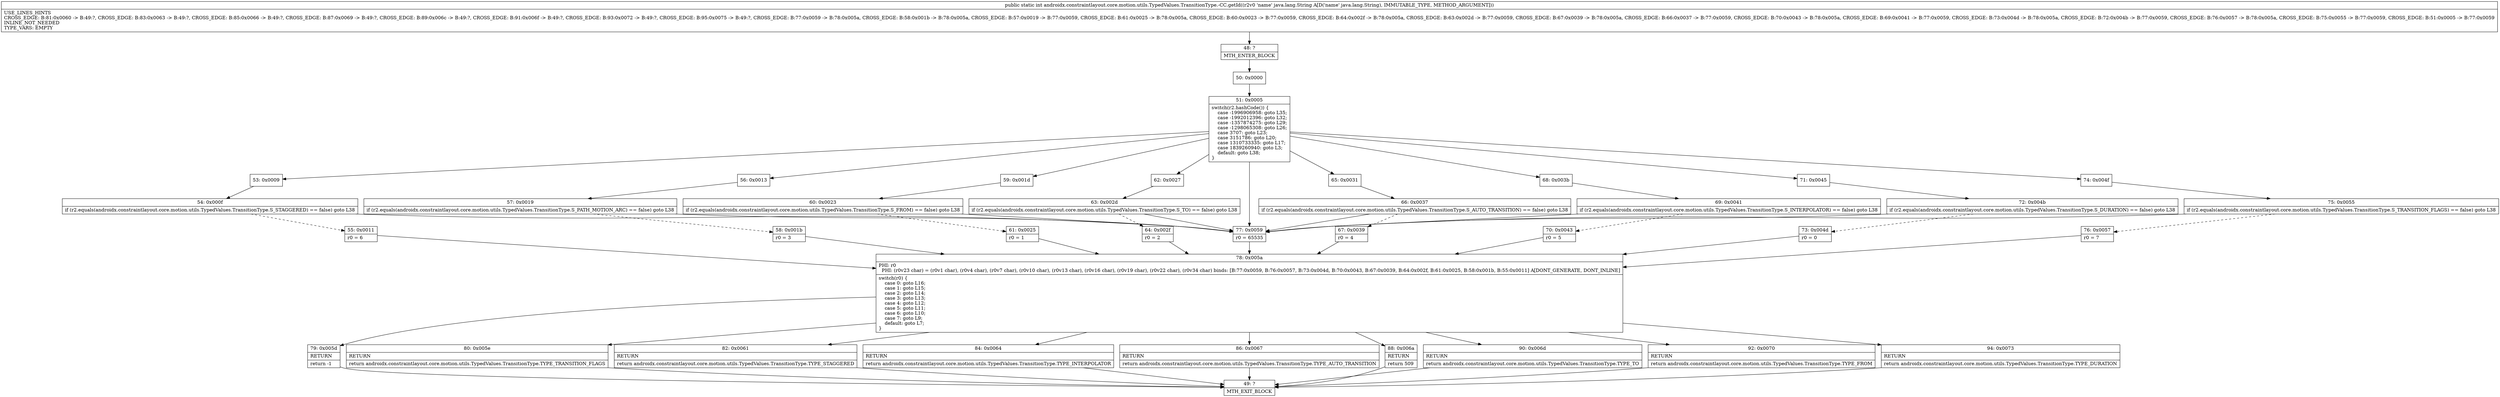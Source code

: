 digraph "CFG forandroidx.constraintlayout.core.motion.utils.TypedValues.TransitionType.\-CC.getId(Ljava\/lang\/String;)I" {
Node_48 [shape=record,label="{48\:\ ?|MTH_ENTER_BLOCK\l}"];
Node_50 [shape=record,label="{50\:\ 0x0000}"];
Node_51 [shape=record,label="{51\:\ 0x0005|switch(r2.hashCode()) \{\l    case \-1996906958: goto L35;\l    case \-1992012396: goto L32;\l    case \-1357874275: goto L29;\l    case \-1298065308: goto L26;\l    case 3707: goto L23;\l    case 3151786: goto L20;\l    case 1310733335: goto L17;\l    case 1839260940: goto L3;\l    default: goto L38;\l\}\l}"];
Node_53 [shape=record,label="{53\:\ 0x0009}"];
Node_54 [shape=record,label="{54\:\ 0x000f|if (r2.equals(androidx.constraintlayout.core.motion.utils.TypedValues.TransitionType.S_STAGGERED) == false) goto L38\l}"];
Node_55 [shape=record,label="{55\:\ 0x0011|r0 = 6\l}"];
Node_78 [shape=record,label="{78\:\ 0x005a|PHI: r0 \l  PHI: (r0v23 char) = (r0v1 char), (r0v4 char), (r0v7 char), (r0v10 char), (r0v13 char), (r0v16 char), (r0v19 char), (r0v22 char), (r0v34 char) binds: [B:77:0x0059, B:76:0x0057, B:73:0x004d, B:70:0x0043, B:67:0x0039, B:64:0x002f, B:61:0x0025, B:58:0x001b, B:55:0x0011] A[DONT_GENERATE, DONT_INLINE]\l|switch(r0) \{\l    case 0: goto L16;\l    case 1: goto L15;\l    case 2: goto L14;\l    case 3: goto L13;\l    case 4: goto L12;\l    case 5: goto L11;\l    case 6: goto L10;\l    case 7: goto L9;\l    default: goto L7;\l\}\l}"];
Node_79 [shape=record,label="{79\:\ 0x005d|RETURN\l|return \-1\l}"];
Node_49 [shape=record,label="{49\:\ ?|MTH_EXIT_BLOCK\l}"];
Node_80 [shape=record,label="{80\:\ 0x005e|RETURN\l|return androidx.constraintlayout.core.motion.utils.TypedValues.TransitionType.TYPE_TRANSITION_FLAGS\l}"];
Node_82 [shape=record,label="{82\:\ 0x0061|RETURN\l|return androidx.constraintlayout.core.motion.utils.TypedValues.TransitionType.TYPE_STAGGERED\l}"];
Node_84 [shape=record,label="{84\:\ 0x0064|RETURN\l|return androidx.constraintlayout.core.motion.utils.TypedValues.TransitionType.TYPE_INTERPOLATOR\l}"];
Node_86 [shape=record,label="{86\:\ 0x0067|RETURN\l|return androidx.constraintlayout.core.motion.utils.TypedValues.TransitionType.TYPE_AUTO_TRANSITION\l}"];
Node_88 [shape=record,label="{88\:\ 0x006a|RETURN\l|return 509\l}"];
Node_90 [shape=record,label="{90\:\ 0x006d|RETURN\l|return androidx.constraintlayout.core.motion.utils.TypedValues.TransitionType.TYPE_TO\l}"];
Node_92 [shape=record,label="{92\:\ 0x0070|RETURN\l|return androidx.constraintlayout.core.motion.utils.TypedValues.TransitionType.TYPE_FROM\l}"];
Node_94 [shape=record,label="{94\:\ 0x0073|RETURN\l|return androidx.constraintlayout.core.motion.utils.TypedValues.TransitionType.TYPE_DURATION\l}"];
Node_56 [shape=record,label="{56\:\ 0x0013}"];
Node_57 [shape=record,label="{57\:\ 0x0019|if (r2.equals(androidx.constraintlayout.core.motion.utils.TypedValues.TransitionType.S_PATH_MOTION_ARC) == false) goto L38\l}"];
Node_58 [shape=record,label="{58\:\ 0x001b|r0 = 3\l}"];
Node_59 [shape=record,label="{59\:\ 0x001d}"];
Node_60 [shape=record,label="{60\:\ 0x0023|if (r2.equals(androidx.constraintlayout.core.motion.utils.TypedValues.TransitionType.S_FROM) == false) goto L38\l}"];
Node_61 [shape=record,label="{61\:\ 0x0025|r0 = 1\l}"];
Node_62 [shape=record,label="{62\:\ 0x0027}"];
Node_63 [shape=record,label="{63\:\ 0x002d|if (r2.equals(androidx.constraintlayout.core.motion.utils.TypedValues.TransitionType.S_TO) == false) goto L38\l}"];
Node_64 [shape=record,label="{64\:\ 0x002f|r0 = 2\l}"];
Node_65 [shape=record,label="{65\:\ 0x0031}"];
Node_66 [shape=record,label="{66\:\ 0x0037|if (r2.equals(androidx.constraintlayout.core.motion.utils.TypedValues.TransitionType.S_AUTO_TRANSITION) == false) goto L38\l}"];
Node_67 [shape=record,label="{67\:\ 0x0039|r0 = 4\l}"];
Node_68 [shape=record,label="{68\:\ 0x003b}"];
Node_69 [shape=record,label="{69\:\ 0x0041|if (r2.equals(androidx.constraintlayout.core.motion.utils.TypedValues.TransitionType.S_INTERPOLATOR) == false) goto L38\l}"];
Node_70 [shape=record,label="{70\:\ 0x0043|r0 = 5\l}"];
Node_71 [shape=record,label="{71\:\ 0x0045}"];
Node_72 [shape=record,label="{72\:\ 0x004b|if (r2.equals(androidx.constraintlayout.core.motion.utils.TypedValues.TransitionType.S_DURATION) == false) goto L38\l}"];
Node_73 [shape=record,label="{73\:\ 0x004d|r0 = 0\l}"];
Node_74 [shape=record,label="{74\:\ 0x004f}"];
Node_75 [shape=record,label="{75\:\ 0x0055|if (r2.equals(androidx.constraintlayout.core.motion.utils.TypedValues.TransitionType.S_TRANSITION_FLAGS) == false) goto L38\l}"];
Node_76 [shape=record,label="{76\:\ 0x0057|r0 = 7\l}"];
Node_77 [shape=record,label="{77\:\ 0x0059|r0 = 65535\l}"];
MethodNode[shape=record,label="{public static int androidx.constraintlayout.core.motion.utils.TypedValues.TransitionType.\-CC.getId((r2v0 'name' java.lang.String A[D('name' java.lang.String), IMMUTABLE_TYPE, METHOD_ARGUMENT]))  | USE_LINES_HINTS\lCROSS_EDGE: B:81:0x0060 \-\> B:49:?, CROSS_EDGE: B:83:0x0063 \-\> B:49:?, CROSS_EDGE: B:85:0x0066 \-\> B:49:?, CROSS_EDGE: B:87:0x0069 \-\> B:49:?, CROSS_EDGE: B:89:0x006c \-\> B:49:?, CROSS_EDGE: B:91:0x006f \-\> B:49:?, CROSS_EDGE: B:93:0x0072 \-\> B:49:?, CROSS_EDGE: B:95:0x0075 \-\> B:49:?, CROSS_EDGE: B:77:0x0059 \-\> B:78:0x005a, CROSS_EDGE: B:58:0x001b \-\> B:78:0x005a, CROSS_EDGE: B:57:0x0019 \-\> B:77:0x0059, CROSS_EDGE: B:61:0x0025 \-\> B:78:0x005a, CROSS_EDGE: B:60:0x0023 \-\> B:77:0x0059, CROSS_EDGE: B:64:0x002f \-\> B:78:0x005a, CROSS_EDGE: B:63:0x002d \-\> B:77:0x0059, CROSS_EDGE: B:67:0x0039 \-\> B:78:0x005a, CROSS_EDGE: B:66:0x0037 \-\> B:77:0x0059, CROSS_EDGE: B:70:0x0043 \-\> B:78:0x005a, CROSS_EDGE: B:69:0x0041 \-\> B:77:0x0059, CROSS_EDGE: B:73:0x004d \-\> B:78:0x005a, CROSS_EDGE: B:72:0x004b \-\> B:77:0x0059, CROSS_EDGE: B:76:0x0057 \-\> B:78:0x005a, CROSS_EDGE: B:75:0x0055 \-\> B:77:0x0059, CROSS_EDGE: B:51:0x0005 \-\> B:77:0x0059\lINLINE_NOT_NEEDED\lTYPE_VARS: EMPTY\l}"];
MethodNode -> Node_48;Node_48 -> Node_50;
Node_50 -> Node_51;
Node_51 -> Node_53;
Node_51 -> Node_56;
Node_51 -> Node_59;
Node_51 -> Node_62;
Node_51 -> Node_65;
Node_51 -> Node_68;
Node_51 -> Node_71;
Node_51 -> Node_74;
Node_51 -> Node_77;
Node_53 -> Node_54;
Node_54 -> Node_55[style=dashed];
Node_54 -> Node_77;
Node_55 -> Node_78;
Node_78 -> Node_79;
Node_78 -> Node_80;
Node_78 -> Node_82;
Node_78 -> Node_84;
Node_78 -> Node_86;
Node_78 -> Node_88;
Node_78 -> Node_90;
Node_78 -> Node_92;
Node_78 -> Node_94;
Node_79 -> Node_49;
Node_80 -> Node_49;
Node_82 -> Node_49;
Node_84 -> Node_49;
Node_86 -> Node_49;
Node_88 -> Node_49;
Node_90 -> Node_49;
Node_92 -> Node_49;
Node_94 -> Node_49;
Node_56 -> Node_57;
Node_57 -> Node_58[style=dashed];
Node_57 -> Node_77;
Node_58 -> Node_78;
Node_59 -> Node_60;
Node_60 -> Node_61[style=dashed];
Node_60 -> Node_77;
Node_61 -> Node_78;
Node_62 -> Node_63;
Node_63 -> Node_64[style=dashed];
Node_63 -> Node_77;
Node_64 -> Node_78;
Node_65 -> Node_66;
Node_66 -> Node_67[style=dashed];
Node_66 -> Node_77;
Node_67 -> Node_78;
Node_68 -> Node_69;
Node_69 -> Node_70[style=dashed];
Node_69 -> Node_77;
Node_70 -> Node_78;
Node_71 -> Node_72;
Node_72 -> Node_73[style=dashed];
Node_72 -> Node_77;
Node_73 -> Node_78;
Node_74 -> Node_75;
Node_75 -> Node_76[style=dashed];
Node_75 -> Node_77;
Node_76 -> Node_78;
Node_77 -> Node_78;
}

